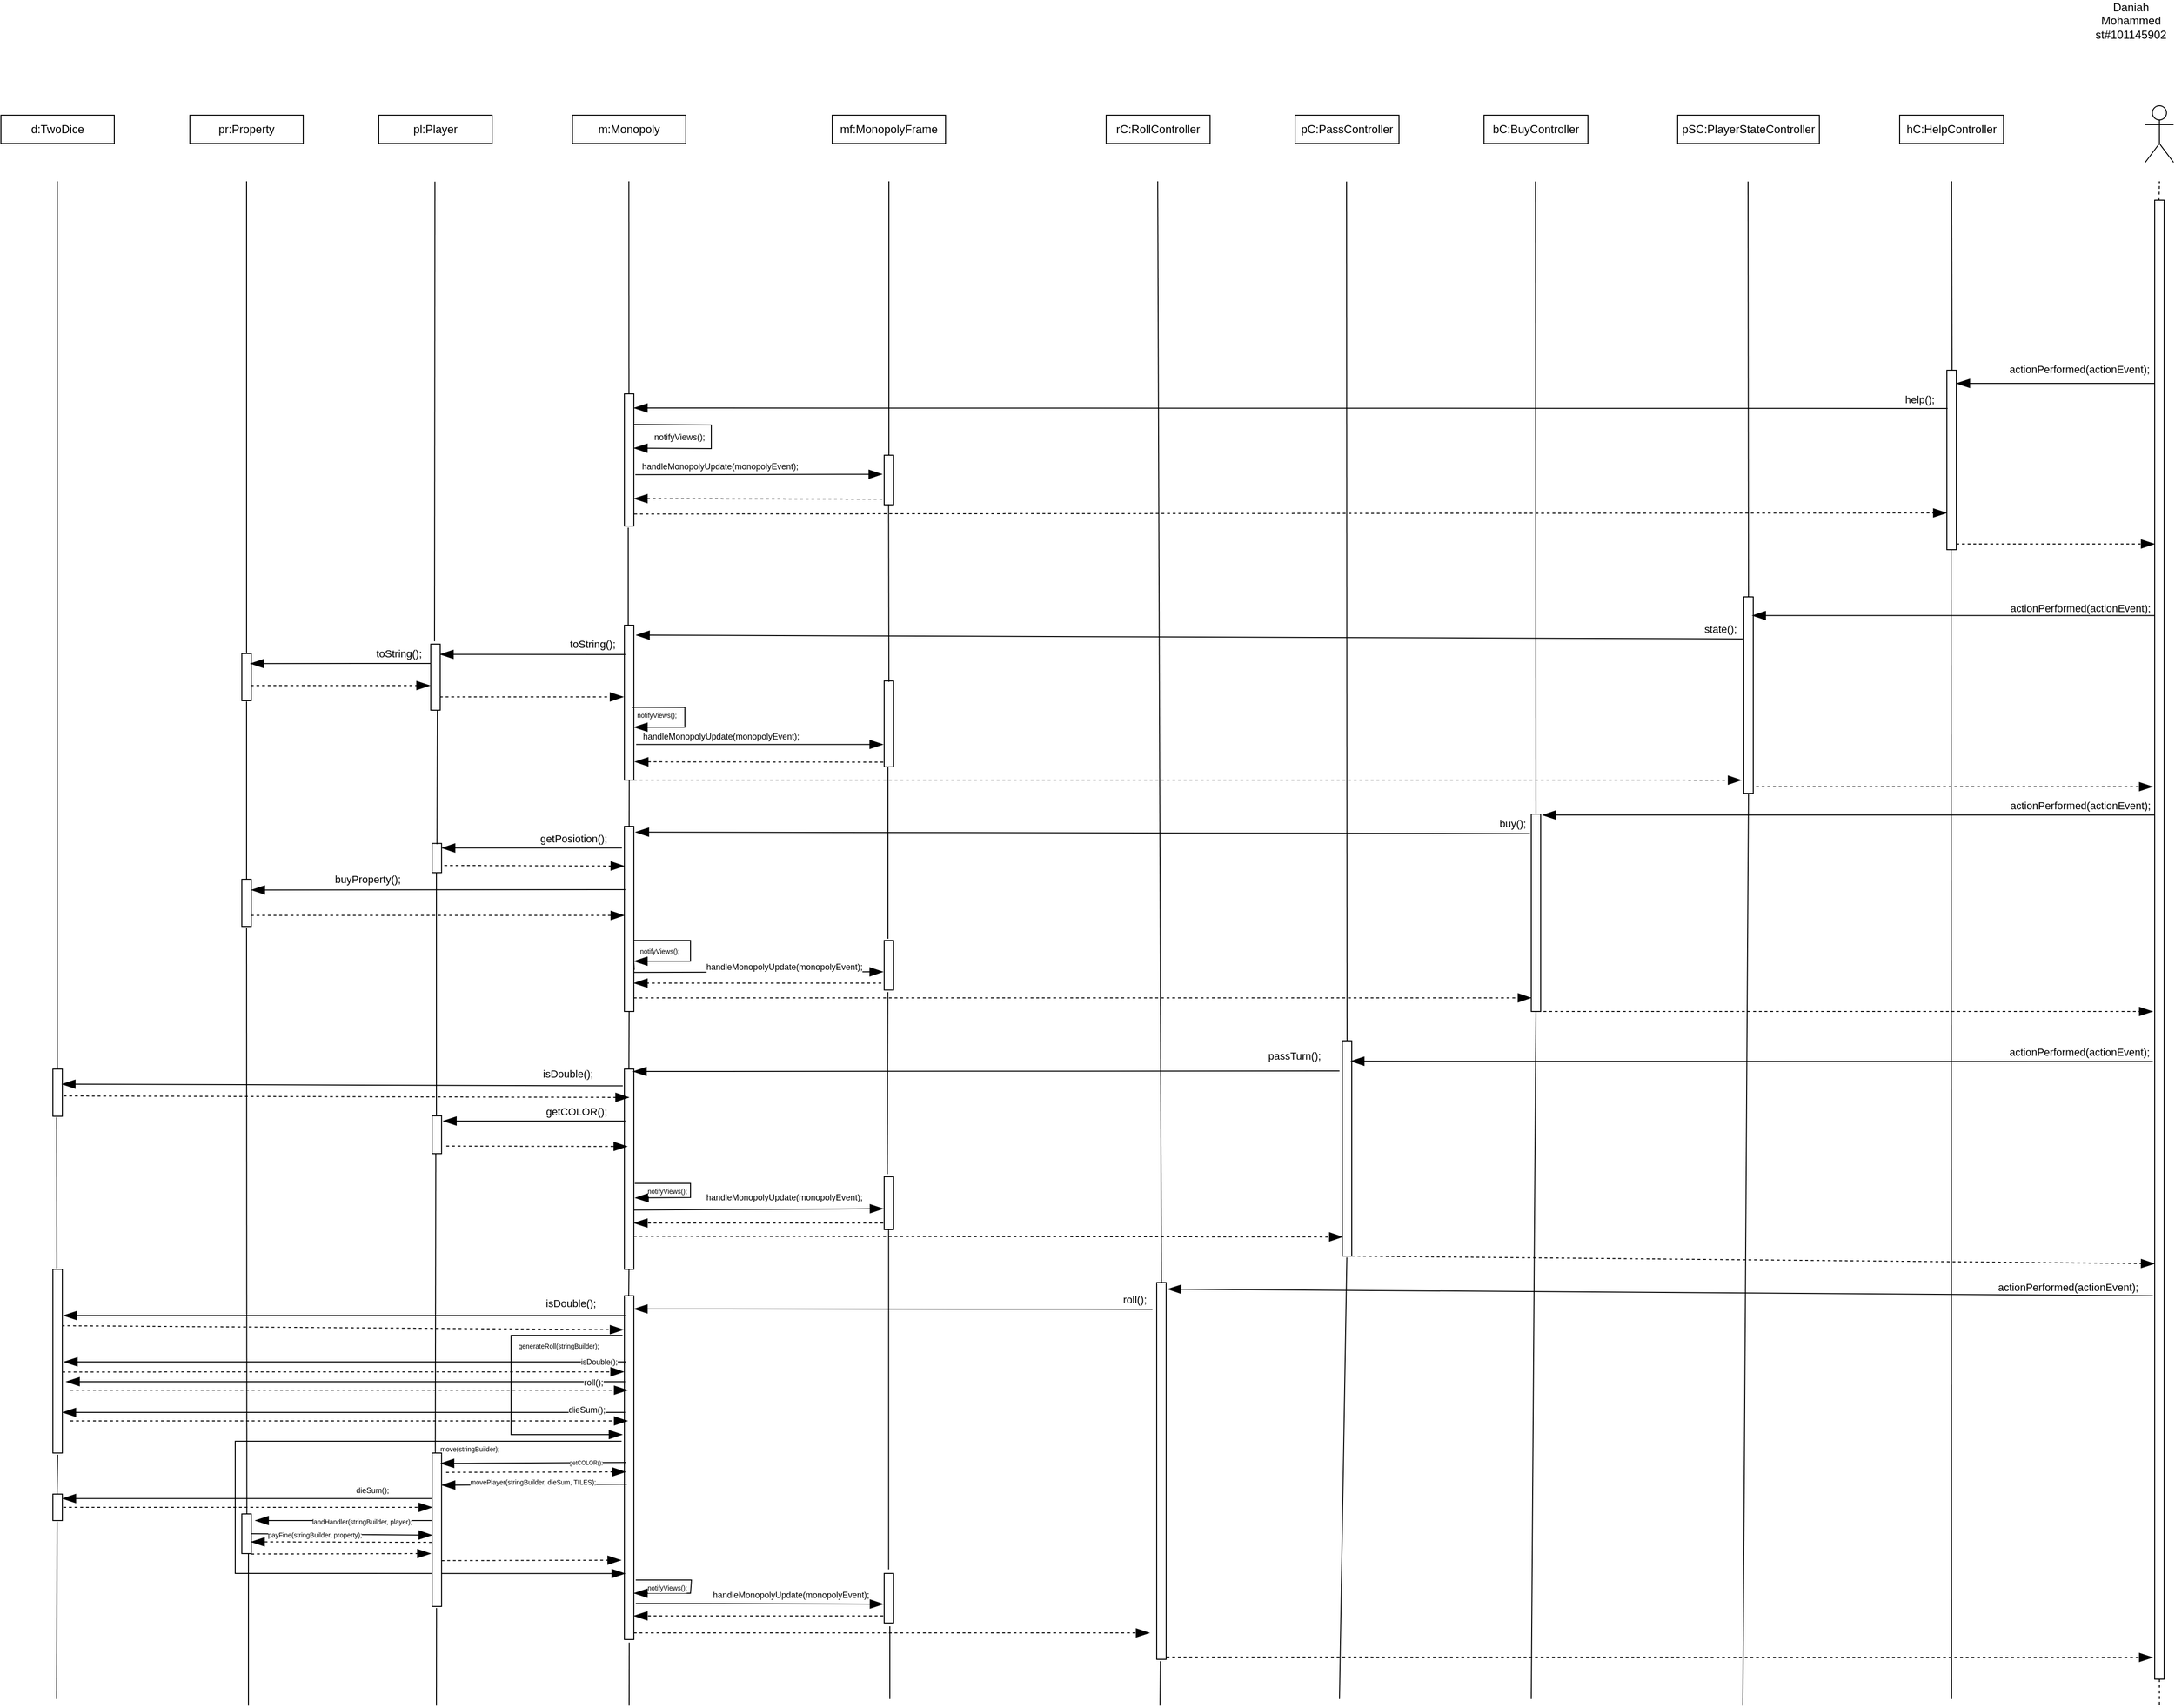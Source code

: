 <mxfile version="15.4.0" type="device"><diagram id="ypjJtUKWEn4L2ZrNiQ9c" name="Page-1"><mxGraphModel dx="-50" dy="1583" grid="1" gridSize="7" guides="1" tooltips="1" connect="1" arrows="1" fold="1" page="1" pageScale="2.5" pageWidth="1000" pageHeight="800" background="none" math="0" shadow="0"><root><mxCell id="0"/><mxCell id="1" parent="0"/><mxCell id="l-PImEVa4-8qZzAP-fnP-1" value="" style="html=1;points=[];perimeter=orthogonalPerimeter;" parent="1" vertex="1"><mxGeometry x="4860" y="310" width="10" height="1566" as="geometry"/></mxCell><mxCell id="TfV9yGVv4ncr7JsyTNGm-1" value="" style="shape=umlActor;verticalLabelPosition=bottom;verticalAlign=top;html=1;outlineConnect=0;" vertex="1" parent="1"><mxGeometry x="4850" y="210" width="30" height="60" as="geometry"/></mxCell><mxCell id="TfV9yGVv4ncr7JsyTNGm-2" value="m:Monopoly" style="rounded=0;whiteSpace=wrap;html=1;" vertex="1" parent="1"><mxGeometry x="3185" y="220" width="120" height="30" as="geometry"/></mxCell><mxCell id="TfV9yGVv4ncr7JsyTNGm-3" value="mf:MonopolyFrame" style="rounded=0;whiteSpace=wrap;html=1;" vertex="1" parent="1"><mxGeometry x="3460" y="220" width="120" height="30" as="geometry"/></mxCell><mxCell id="TfV9yGVv4ncr7JsyTNGm-6" value="" style="endArrow=none;dashed=1;html=1;rounded=0;" edge="1" parent="1"><mxGeometry width="50" height="50" relative="1" as="geometry"><mxPoint x="4864.58" y="310" as="sourcePoint"/><mxPoint x="4865" y="290" as="targetPoint"/></mxGeometry></mxCell><mxCell id="TfV9yGVv4ncr7JsyTNGm-7" value="" style="endArrow=none;dashed=1;html=1;rounded=0;" edge="1" parent="1"><mxGeometry width="50" height="50" relative="1" as="geometry"><mxPoint x="4865" y="1876" as="sourcePoint"/><mxPoint x="4865" y="1904" as="targetPoint"/></mxGeometry></mxCell><mxCell id="TfV9yGVv4ncr7JsyTNGm-8" value="Daniah Mohammed&lt;br&gt;st#101145902" style="text;html=1;strokeColor=none;fillColor=none;align=center;verticalAlign=middle;whiteSpace=wrap;rounded=0;" vertex="1" parent="1"><mxGeometry x="4790" y="100" width="90" height="40" as="geometry"/></mxCell><mxCell id="TfV9yGVv4ncr7JsyTNGm-9" value="rC:RollController" style="rounded=0;whiteSpace=wrap;html=1;" vertex="1" parent="1"><mxGeometry x="3750" y="220" width="110" height="30" as="geometry"/></mxCell><mxCell id="TfV9yGVv4ncr7JsyTNGm-11" value="pC:PassController" style="rounded=0;whiteSpace=wrap;html=1;" vertex="1" parent="1"><mxGeometry x="3950" y="220" width="110" height="30" as="geometry"/></mxCell><mxCell id="TfV9yGVv4ncr7JsyTNGm-12" value="bC:BuyController" style="rounded=0;whiteSpace=wrap;html=1;" vertex="1" parent="1"><mxGeometry x="4150" y="220" width="110" height="30" as="geometry"/></mxCell><mxCell id="TfV9yGVv4ncr7JsyTNGm-13" value="pSC:PlayerStateController" style="rounded=0;whiteSpace=wrap;html=1;" vertex="1" parent="1"><mxGeometry x="4355" y="220" width="150" height="30" as="geometry"/></mxCell><mxCell id="TfV9yGVv4ncr7JsyTNGm-14" value="hC:HelpController" style="rounded=0;whiteSpace=wrap;html=1;" vertex="1" parent="1"><mxGeometry x="4590" y="220" width="110" height="30" as="geometry"/></mxCell><mxCell id="TfV9yGVv4ncr7JsyTNGm-21" value="" style="html=1;points=[];perimeter=orthogonalPerimeter;" vertex="1" parent="1"><mxGeometry x="4640" y="490" width="10" height="190" as="geometry"/></mxCell><mxCell id="TfV9yGVv4ncr7JsyTNGm-27" value="" style="html=1;points=[];perimeter=orthogonalPerimeter;" vertex="1" parent="1"><mxGeometry x="3240" y="515" width="10" height="140" as="geometry"/></mxCell><mxCell id="TfV9yGVv4ncr7JsyTNGm-28" value="pl:Player&lt;span style=&quot;color: rgba(0 , 0 , 0 , 0) ; font-family: monospace ; font-size: 0px&quot;&gt;%3CmxGraphModel%3E%3Croot%3E%3CmxCell%20id%3D%220%22%2F%3E%3CmxCell%20id%3D%221%22%20parent%3D%220%22%2F%3E%3CmxCell%20id%3D%222%22%20value%3D%22m%3AMonopoly%22%20style%3D%22rounded%3D0%3BwhiteSpace%3Dwrap%3Bhtml%3D1%3B%22%20vertex%3D%221%22%20parent%3D%221%22%3E%3CmxGeometry%20x%3D%222125%22%20y%3D%2250%22%20width%3D%22120%22%20height%3D%2230%22%20as%3D%22geometry%22%2F%3E%3C%2FmxCell%3E%3C%2Froot%3E%3C%2FmxGraphModel%3E&lt;/span&gt;&lt;span style=&quot;color: rgba(0 , 0 , 0 , 0) ; font-family: monospace ; font-size: 0px&quot;&gt;%3CmxGraphModel%3E%3Croot%3E%3CmxCell%20id%3D%220%22%2F%3E%3CmxCell%20id%3D%221%22%20parent%3D%220%22%2F%3E%3CmxCell%20id%3D%222%22%20value%3D%22m%3AMonopoly%22%20style%3D%22rounded%3D0%3BwhiteSpace%3Dwrap%3Bhtml%3D1%3B%22%20vertex%3D%221%22%20parent%3D%221%22%3E%3CmxGeometry%20x%3D%222125%22%20y%3D%2250%22%20width%3D%22120%22%20height%3D%2230%22%20as%3D%22geometry%22%2F%3E%3C%2FmxCell%3E%3C%2Froot%3E%3C%2FmxGraphModel%3E&lt;/span&gt;" style="rounded=0;whiteSpace=wrap;html=1;" vertex="1" parent="1"><mxGeometry x="2980" y="220" width="120" height="30" as="geometry"/></mxCell><mxCell id="TfV9yGVv4ncr7JsyTNGm-29" value="pr:Property&lt;span style=&quot;color: rgba(0 , 0 , 0 , 0) ; font-family: monospace ; font-size: 0px&quot;&gt;%3CmxGraphModel%3E%3Croot%3E%3CmxCell%20id%3D%220%22%2F%3E%3CmxCell%20id%3D%221%22%20parent%3D%220%22%2F%3E%3CmxCell%20id%3D%222%22%20value%3D%22m%3AMonopoly%22%20style%3D%22rounded%3D0%3BwhiteSpace%3Dwrap%3Bhtml%3D1%3B%22%20vertex%3D%221%22%20parent%3D%221%22%3E%3CmxGeometry%20x%3D%222125%22%20y%3D%2250%22%20width%3D%22120%22%20height%3D%2230%22%20as%3D%22geometry%22%2F%3E%3C%2FmxCell%3E%3C%2Froot%3E%3C%2FmxGraphModel%3E&lt;/span&gt;&lt;span style=&quot;color: rgba(0 , 0 , 0 , 0) ; font-family: monospace ; font-size: 0px&quot;&gt;%3CmxGraphModel%3E%3Croot%3E%3CmxCell%20id%3D%220%22%2F%3E%3CmxCell%20id%3D%221%22%20parent%3D%220%22%2F%3E%3CmxCell%20id%3D%222%22%20value%3D%22m%3AMonopoly%22%20style%3D%22rounded%3D0%3BwhiteSpace%3Dwrap%3Bhtml%3D1%3B%22%20vertex%3D%221%22%20parent%3D%221%22%3E%3CmxGeometry%20x%3D%222125%22%20y%3D%2250%22%20width%3D%22120%22%20height%3D%2230%22%20as%3D%22geometry%22%2F%3E%3C%2FmxCell%3E%3C%2Froot%3E%3C%2FmxGraphModel%3E&lt;/span&gt;" style="rounded=0;whiteSpace=wrap;html=1;" vertex="1" parent="1"><mxGeometry x="2780" y="220" width="120" height="30" as="geometry"/></mxCell><mxCell id="TfV9yGVv4ncr7JsyTNGm-30" value="" style="html=1;points=[];perimeter=orthogonalPerimeter;" vertex="1" parent="1"><mxGeometry x="3035" y="780" width="10" height="70" as="geometry"/></mxCell><mxCell id="TfV9yGVv4ncr7JsyTNGm-31" value="" style="html=1;points=[];perimeter=orthogonalPerimeter;" vertex="1" parent="1"><mxGeometry x="2835" y="790" width="10" height="50" as="geometry"/></mxCell><mxCell id="TfV9yGVv4ncr7JsyTNGm-38" value="" style="endArrow=none;html=1;rounded=0;entryX=0.548;entryY=0;entryDx=0;entryDy=0;entryPerimeter=0;" edge="1" parent="1" target="TfV9yGVv4ncr7JsyTNGm-21"><mxGeometry relative="1" as="geometry"><mxPoint x="4645" y="290" as="sourcePoint"/><mxPoint x="4874.58" y="294" as="targetPoint"/></mxGeometry></mxCell><mxCell id="TfV9yGVv4ncr7JsyTNGm-53" value="" style="endArrow=none;html=1;rounded=0;entryX=0.389;entryY=1;entryDx=0;entryDy=0;entryPerimeter=0;exitX=0.481;exitY=-0.003;exitDx=0;exitDy=0;exitPerimeter=0;" edge="1" parent="1" source="TfV9yGVv4ncr7JsyTNGm-27"><mxGeometry relative="1" as="geometry"><mxPoint x="3245" y="510" as="sourcePoint"/><mxPoint x="3244.72" y="290" as="targetPoint"/></mxGeometry></mxCell><mxCell id="TfV9yGVv4ncr7JsyTNGm-68" value="" style="html=1;points=[];perimeter=orthogonalPerimeter;" vertex="1" parent="1"><mxGeometry x="3515" y="580" width="10" height="52.5" as="geometry"/></mxCell><mxCell id="TfV9yGVv4ncr7JsyTNGm-77" value="" style="endArrow=none;html=1;rounded=0;" edge="1" parent="1"><mxGeometry relative="1" as="geometry"><mxPoint x="3520" y="290" as="sourcePoint"/><mxPoint x="3520" y="580" as="targetPoint"/></mxGeometry></mxCell><mxCell id="TfV9yGVv4ncr7JsyTNGm-78" value="" style="endArrow=blockThin;endSize=12;dashed=1;html=1;rounded=0;endFill=1;exitX=-0.2;exitY=0.886;exitDx=0;exitDy=0;exitPerimeter=0;" edge="1" parent="1" source="TfV9yGVv4ncr7JsyTNGm-68"><mxGeometry width="160" relative="1" as="geometry"><mxPoint x="3510" y="626" as="sourcePoint"/><mxPoint x="3250" y="626" as="targetPoint"/></mxGeometry></mxCell><mxCell id="TfV9yGVv4ncr7JsyTNGm-83" value="" style="endArrow=blockThin;endSize=12;html=1;rounded=0;endFill=1;exitX=1.154;exitY=0.612;exitDx=0;exitDy=0;exitPerimeter=0;entryX=-0.197;entryY=0.384;entryDx=0;entryDy=0;entryPerimeter=0;" edge="1" parent="1" source="TfV9yGVv4ncr7JsyTNGm-27" target="TfV9yGVv4ncr7JsyTNGm-68"><mxGeometry width="160" relative="1" as="geometry"><mxPoint x="3255" y="600" as="sourcePoint"/><mxPoint x="3515" y="600" as="targetPoint"/></mxGeometry></mxCell><mxCell id="TfV9yGVv4ncr7JsyTNGm-89" value="&lt;span style=&quot;font-size: 9px&quot;&gt;handleMonopolyUpdate(monopolyEvent);&lt;/span&gt;" style="edgeLabel;html=1;align=center;verticalAlign=middle;resizable=0;points=[];" vertex="1" connectable="0" parent="TfV9yGVv4ncr7JsyTNGm-83"><mxGeometry x="-0.835" y="-1" relative="1" as="geometry"><mxPoint x="68" y="-11" as="offset"/></mxGeometry></mxCell><mxCell id="TfV9yGVv4ncr7JsyTNGm-101" value="" style="endArrow=blockThin;endSize=12;html=1;rounded=0;endFill=1;" edge="1" parent="1"><mxGeometry width="160" relative="1" as="geometry"><mxPoint x="3250" y="547.5" as="sourcePoint"/><mxPoint x="3250" y="572.5" as="targetPoint"/><Array as="points"><mxPoint x="3332" y="548"/><mxPoint x="3332" y="573"/></Array></mxGeometry></mxCell><mxCell id="TfV9yGVv4ncr7JsyTNGm-102" value="&lt;font style=&quot;font-size: 9px&quot;&gt;notifyViews();&lt;/font&gt;" style="edgeLabel;html=1;align=center;verticalAlign=middle;resizable=0;points=[];" vertex="1" connectable="0" parent="TfV9yGVv4ncr7JsyTNGm-101"><mxGeometry x="-0.835" y="-1" relative="1" as="geometry"><mxPoint x="32" y="11" as="offset"/></mxGeometry></mxCell><mxCell id="TfV9yGVv4ncr7JsyTNGm-111" value="" style="endArrow=blockThin;endSize=12;html=1;rounded=0;endFill=1;exitX=0.08;exitY=0.213;exitDx=0;exitDy=0;exitPerimeter=0;" edge="1" parent="1" source="TfV9yGVv4ncr7JsyTNGm-21"><mxGeometry width="160" relative="1" as="geometry"><mxPoint x="4505" y="530" as="sourcePoint"/><mxPoint x="3250" y="530" as="targetPoint"/></mxGeometry></mxCell><mxCell id="TfV9yGVv4ncr7JsyTNGm-112" value="help();" style="edgeLabel;html=1;align=center;verticalAlign=middle;resizable=0;points=[];" vertex="1" connectable="0" parent="TfV9yGVv4ncr7JsyTNGm-111"><mxGeometry x="-0.884" y="2" relative="1" as="geometry"><mxPoint x="50" y="-12" as="offset"/></mxGeometry></mxCell><mxCell id="TfV9yGVv4ncr7JsyTNGm-114" value="" style="endArrow=blockThin;endSize=12;dashed=1;html=1;rounded=0;entryX=-0.233;entryY=0.824;entryDx=0;entryDy=0;entryPerimeter=0;endFill=1;exitX=1.052;exitY=0.909;exitDx=0;exitDy=0;exitPerimeter=0;" edge="1" parent="1" source="TfV9yGVv4ncr7JsyTNGm-27"><mxGeometry width="160" relative="1" as="geometry"><mxPoint x="3260" y="641" as="sourcePoint"/><mxPoint x="4640" y="641.12" as="targetPoint"/></mxGeometry></mxCell><mxCell id="TfV9yGVv4ncr7JsyTNGm-122" value="" style="endArrow=blockThin;endSize=12;html=1;rounded=0;endFill=1;" edge="1" parent="1"><mxGeometry width="160" relative="1" as="geometry"><mxPoint x="4860" y="504" as="sourcePoint"/><mxPoint x="4650" y="504" as="targetPoint"/></mxGeometry></mxCell><mxCell id="TfV9yGVv4ncr7JsyTNGm-123" value="&lt;font style=&quot;font-size: 11px&quot;&gt;actionPerformed(actionEvent);&lt;/font&gt;" style="edgeLabel;html=1;align=center;verticalAlign=middle;resizable=0;points=[];" vertex="1" connectable="0" parent="TfV9yGVv4ncr7JsyTNGm-122"><mxGeometry x="-0.884" y="2" relative="1" as="geometry"><mxPoint x="-68" y="-17" as="offset"/></mxGeometry></mxCell><mxCell id="TfV9yGVv4ncr7JsyTNGm-124" value="" style="html=1;points=[];perimeter=orthogonalPerimeter;" vertex="1" parent="1"><mxGeometry x="4425" y="730" width="10" height="208" as="geometry"/></mxCell><mxCell id="TfV9yGVv4ncr7JsyTNGm-125" value="" style="html=1;points=[];perimeter=orthogonalPerimeter;" vertex="1" parent="1"><mxGeometry x="3240" y="760" width="10" height="164" as="geometry"/></mxCell><mxCell id="TfV9yGVv4ncr7JsyTNGm-126" value="" style="endArrow=blockThin;endSize=12;dashed=1;html=1;rounded=0;endFill=1;" edge="1" parent="1"><mxGeometry width="160" relative="1" as="geometry"><mxPoint x="4438" y="931" as="sourcePoint"/><mxPoint x="4858" y="931" as="targetPoint"/></mxGeometry></mxCell><mxCell id="TfV9yGVv4ncr7JsyTNGm-127" value="" style="html=1;points=[];perimeter=orthogonalPerimeter;" vertex="1" parent="1"><mxGeometry x="3515" y="819" width="10" height="91" as="geometry"/></mxCell><mxCell id="TfV9yGVv4ncr7JsyTNGm-128" value="" style="endArrow=blockThin;endSize=12;dashed=1;html=1;rounded=0;endFill=1;entryX=1.09;entryY=0.882;entryDx=0;entryDy=0;entryPerimeter=0;" edge="1" parent="1" target="TfV9yGVv4ncr7JsyTNGm-125"><mxGeometry width="160" relative="1" as="geometry"><mxPoint x="3514" y="905" as="sourcePoint"/><mxPoint x="3250" y="863" as="targetPoint"/></mxGeometry></mxCell><mxCell id="TfV9yGVv4ncr7JsyTNGm-129" value="" style="endArrow=blockThin;endSize=12;html=1;rounded=0;endFill=1;exitX=1.243;exitY=0.77;exitDx=0;exitDy=0;exitPerimeter=0;entryX=-0.1;entryY=0.739;entryDx=0;entryDy=0;entryPerimeter=0;" edge="1" parent="1" source="TfV9yGVv4ncr7JsyTNGm-125" target="TfV9yGVv4ncr7JsyTNGm-127"><mxGeometry width="160" relative="1" as="geometry"><mxPoint x="3247.5" y="832.5" as="sourcePoint"/><mxPoint x="3510" y="845" as="targetPoint"/></mxGeometry></mxCell><mxCell id="TfV9yGVv4ncr7JsyTNGm-130" value="&lt;span style=&quot;font-size: 9px&quot;&gt;handleMonopolyUpdate(monopolyEvent);&lt;/span&gt;" style="edgeLabel;html=1;align=center;verticalAlign=middle;resizable=0;points=[];" vertex="1" connectable="0" parent="TfV9yGVv4ncr7JsyTNGm-129"><mxGeometry x="-0.835" y="-1" relative="1" as="geometry"><mxPoint x="68" y="-11" as="offset"/></mxGeometry></mxCell><mxCell id="TfV9yGVv4ncr7JsyTNGm-131" value="" style="endArrow=blockThin;endSize=12;html=1;rounded=0;endFill=1;exitX=0.8;exitY=0.53;exitDx=0;exitDy=0;exitPerimeter=0;" edge="1" parent="1" source="TfV9yGVv4ncr7JsyTNGm-125" target="TfV9yGVv4ncr7JsyTNGm-125"><mxGeometry width="160" relative="1" as="geometry"><mxPoint x="3241" y="788" as="sourcePoint"/><mxPoint x="3250" y="875" as="targetPoint"/><Array as="points"><mxPoint x="3304" y="847"/><mxPoint x="3304" y="868"/></Array></mxGeometry></mxCell><mxCell id="TfV9yGVv4ncr7JsyTNGm-132" value="&lt;font style=&quot;font-size: 7px&quot;&gt;notifyViews();&lt;/font&gt;" style="edgeLabel;html=1;align=center;verticalAlign=middle;resizable=0;points=[];" vertex="1" connectable="0" parent="TfV9yGVv4ncr7JsyTNGm-131"><mxGeometry x="-0.835" y="-1" relative="1" as="geometry"><mxPoint x="15" y="6" as="offset"/></mxGeometry></mxCell><mxCell id="TfV9yGVv4ncr7JsyTNGm-133" value="" style="endArrow=blockThin;endSize=12;html=1;rounded=0;endFill=1;exitX=-0.109;exitY=0.214;exitDx=0;exitDy=0;exitPerimeter=0;entryX=1.228;entryY=0.064;entryDx=0;entryDy=0;entryPerimeter=0;" edge="1" parent="1" source="TfV9yGVv4ncr7JsyTNGm-124" target="TfV9yGVv4ncr7JsyTNGm-125"><mxGeometry width="160" relative="1" as="geometry"><mxPoint x="4502.5" y="770" as="sourcePoint"/><mxPoint x="3247.5" y="770" as="targetPoint"/><Array as="points"/></mxGeometry></mxCell><mxCell id="TfV9yGVv4ncr7JsyTNGm-134" value="state();" style="edgeLabel;html=1;align=center;verticalAlign=middle;resizable=0;points=[];" vertex="1" connectable="0" parent="TfV9yGVv4ncr7JsyTNGm-133"><mxGeometry x="-0.884" y="2" relative="1" as="geometry"><mxPoint x="44" y="-13" as="offset"/></mxGeometry></mxCell><mxCell id="TfV9yGVv4ncr7JsyTNGm-135" value="" style="endArrow=blockThin;endSize=12;dashed=1;html=1;rounded=0;endFill=1;entryX=-0.229;entryY=0.933;entryDx=0;entryDy=0;entryPerimeter=0;exitX=1.014;exitY=1;exitDx=0;exitDy=0;exitPerimeter=0;" edge="1" parent="1" source="TfV9yGVv4ncr7JsyTNGm-125" target="TfV9yGVv4ncr7JsyTNGm-124"><mxGeometry width="160" relative="1" as="geometry"><mxPoint x="3255" y="910" as="sourcePoint"/><mxPoint x="4430" y="903" as="targetPoint"/></mxGeometry></mxCell><mxCell id="TfV9yGVv4ncr7JsyTNGm-136" value="" style="endArrow=blockThin;endSize=12;html=1;rounded=0;endFill=1;entryX=0.884;entryY=0.095;entryDx=0;entryDy=0;entryPerimeter=0;" edge="1" parent="1" source="l-PImEVa4-8qZzAP-fnP-1" target="TfV9yGVv4ncr7JsyTNGm-124"><mxGeometry width="160" relative="1" as="geometry"><mxPoint x="4760" y="780" as="sourcePoint"/><mxPoint x="4670" y="750" as="targetPoint"/></mxGeometry></mxCell><mxCell id="TfV9yGVv4ncr7JsyTNGm-137" value="actionPerformed(actionEvent);" style="edgeLabel;html=1;align=center;verticalAlign=middle;resizable=0;points=[];" vertex="1" connectable="0" parent="TfV9yGVv4ncr7JsyTNGm-136"><mxGeometry x="-0.884" y="2" relative="1" as="geometry"><mxPoint x="-55" y="-10" as="offset"/></mxGeometry></mxCell><mxCell id="TfV9yGVv4ncr7JsyTNGm-181" value="" style="html=1;points=[];perimeter=orthogonalPerimeter;" vertex="1" parent="1"><mxGeometry x="4200" y="960" width="10" height="209" as="geometry"/></mxCell><mxCell id="TfV9yGVv4ncr7JsyTNGm-183" value="" style="endArrow=blockThin;endSize=12;dashed=1;html=1;rounded=0;endFill=1;" edge="1" parent="1"><mxGeometry width="160" relative="1" as="geometry"><mxPoint x="4207" y="1169" as="sourcePoint"/><mxPoint x="4858" y="1169" as="targetPoint"/></mxGeometry></mxCell><mxCell id="TfV9yGVv4ncr7JsyTNGm-185" value="" style="endArrow=blockThin;endSize=12;dashed=1;html=1;rounded=0;endFill=1;exitX=-0.3;exitY=0.861;exitDx=0;exitDy=0;exitPerimeter=0;" edge="1" parent="1" source="TfV9yGVv4ncr7JsyTNGm-260"><mxGeometry width="160" relative="1" as="geometry"><mxPoint x="3516" y="1148.75" as="sourcePoint"/><mxPoint x="3250" y="1138.952" as="targetPoint"/></mxGeometry></mxCell><mxCell id="TfV9yGVv4ncr7JsyTNGm-186" value="" style="endArrow=blockThin;endSize=12;html=1;rounded=0;endFill=1;startArrow=none;exitX=1.021;exitY=0.789;exitDx=0;exitDy=0;exitPerimeter=0;" edge="1" parent="1" source="TfV9yGVv4ncr7JsyTNGm-182"><mxGeometry width="160" relative="1" as="geometry"><mxPoint x="3250" y="1106.508" as="sourcePoint"/><mxPoint x="3514" y="1127" as="targetPoint"/><Array as="points"/></mxGeometry></mxCell><mxCell id="TfV9yGVv4ncr7JsyTNGm-188" value="" style="endArrow=blockThin;endSize=12;html=1;rounded=0;endFill=1;" edge="1" parent="1"><mxGeometry width="160" relative="1" as="geometry"><mxPoint x="3250" y="1093.75" as="sourcePoint"/><mxPoint x="3250" y="1115.75" as="targetPoint"/><Array as="points"><mxPoint x="3310" y="1093.75"/><mxPoint x="3310" y="1115.75"/></Array></mxGeometry></mxCell><mxCell id="TfV9yGVv4ncr7JsyTNGm-189" value="&lt;font style=&quot;font-size: 7px&quot;&gt;notifyViews();&lt;/font&gt;" style="edgeLabel;html=1;align=center;verticalAlign=middle;resizable=0;points=[];" vertex="1" connectable="0" parent="TfV9yGVv4ncr7JsyTNGm-188"><mxGeometry x="-0.835" y="-1" relative="1" as="geometry"><mxPoint x="15" y="9" as="offset"/></mxGeometry></mxCell><mxCell id="TfV9yGVv4ncr7JsyTNGm-190" value="" style="endArrow=blockThin;endSize=12;html=1;rounded=0;endFill=1;exitX=-0.129;exitY=0.099;exitDx=0;exitDy=0;exitPerimeter=0;entryX=1.154;entryY=0.031;entryDx=0;entryDy=0;entryPerimeter=0;" edge="1" parent="1" source="TfV9yGVv4ncr7JsyTNGm-181" target="TfV9yGVv4ncr7JsyTNGm-182"><mxGeometry width="160" relative="1" as="geometry"><mxPoint x="4233.74" y="1000" as="sourcePoint"/><mxPoint x="3245" y="1001" as="targetPoint"/><Array as="points"/></mxGeometry></mxCell><mxCell id="TfV9yGVv4ncr7JsyTNGm-191" value="buy();" style="edgeLabel;html=1;align=center;verticalAlign=middle;resizable=0;points=[];" vertex="1" connectable="0" parent="TfV9yGVv4ncr7JsyTNGm-190"><mxGeometry x="-0.884" y="2" relative="1" as="geometry"><mxPoint x="36" y="-13" as="offset"/></mxGeometry></mxCell><mxCell id="TfV9yGVv4ncr7JsyTNGm-192" value="" style="endArrow=blockThin;endSize=12;dashed=1;html=1;rounded=0;endFill=1;entryX=0.028;entryY=0.931;entryDx=0;entryDy=0;entryPerimeter=0;" edge="1" parent="1" source="TfV9yGVv4ncr7JsyTNGm-182" target="TfV9yGVv4ncr7JsyTNGm-181"><mxGeometry width="160" relative="1" as="geometry"><mxPoint x="2988.74" y="1111" as="sourcePoint"/><mxPoint x="4311.24" y="1150" as="targetPoint"/></mxGeometry></mxCell><mxCell id="TfV9yGVv4ncr7JsyTNGm-193" value="" style="endArrow=blockThin;endSize=12;html=1;rounded=0;endFill=1;entryX=1.154;entryY=0.005;entryDx=0;entryDy=0;entryPerimeter=0;" edge="1" parent="1" target="TfV9yGVv4ncr7JsyTNGm-181" source="l-PImEVa4-8qZzAP-fnP-1"><mxGeometry width="160" relative="1" as="geometry"><mxPoint x="4840" y="978" as="sourcePoint"/><mxPoint x="4401.24" y="980" as="targetPoint"/><Array as="points"><mxPoint x="4242" y="961"/></Array></mxGeometry></mxCell><mxCell id="TfV9yGVv4ncr7JsyTNGm-194" value="actionPerformed(actionEvent);" style="edgeLabel;html=1;align=center;verticalAlign=middle;resizable=0;points=[];" vertex="1" connectable="0" parent="TfV9yGVv4ncr7JsyTNGm-193"><mxGeometry x="-0.884" y="2" relative="1" as="geometry"><mxPoint x="-42" y="-12" as="offset"/></mxGeometry></mxCell><mxCell id="TfV9yGVv4ncr7JsyTNGm-229" value="" style="html=1;points=[];perimeter=orthogonalPerimeter;" vertex="1" parent="1"><mxGeometry x="4000" y="1200" width="10" height="228" as="geometry"/></mxCell><mxCell id="TfV9yGVv4ncr7JsyTNGm-230" value="" style="html=1;points=[];perimeter=orthogonalPerimeter;" vertex="1" parent="1"><mxGeometry x="3240" y="1230" width="10" height="212" as="geometry"/></mxCell><mxCell id="TfV9yGVv4ncr7JsyTNGm-231" value="" style="endArrow=blockThin;endSize=12;dashed=1;html=1;rounded=0;endFill=1;" edge="1" parent="1" source="TfV9yGVv4ncr7JsyTNGm-229"><mxGeometry width="160" relative="1" as="geometry"><mxPoint x="4022.8" y="1427.26" as="sourcePoint"/><mxPoint x="4860" y="1436" as="targetPoint"/></mxGeometry></mxCell><mxCell id="TfV9yGVv4ncr7JsyTNGm-233" value="" style="endArrow=blockThin;endSize=12;dashed=1;html=1;rounded=0;endFill=1;" edge="1" parent="1"><mxGeometry width="160" relative="1" as="geometry"><mxPoint x="3520" y="1393" as="sourcePoint"/><mxPoint x="3250.0" y="1393" as="targetPoint"/></mxGeometry></mxCell><mxCell id="TfV9yGVv4ncr7JsyTNGm-234" value="" style="endArrow=blockThin;endSize=12;html=1;rounded=0;endFill=1;entryX=-0.067;entryY=0.604;entryDx=0;entryDy=0;entryPerimeter=0;" edge="1" parent="1" target="TfV9yGVv4ncr7JsyTNGm-262"><mxGeometry width="160" relative="1" as="geometry"><mxPoint x="3250.0" y="1379.24" as="sourcePoint"/><mxPoint x="3519.38" y="1379.003" as="targetPoint"/><Array as="points"/></mxGeometry></mxCell><mxCell id="TfV9yGVv4ncr7JsyTNGm-235" value="&lt;span style=&quot;font-size: 9px&quot;&gt;handleMonopolyUpdate(monopolyEvent);&lt;/span&gt;" style="edgeLabel;html=1;align=center;verticalAlign=middle;resizable=0;points=[];" vertex="1" connectable="0" parent="TfV9yGVv4ncr7JsyTNGm-234"><mxGeometry x="-0.835" y="-1" relative="1" as="geometry"><mxPoint x="137" y="-15" as="offset"/></mxGeometry></mxCell><mxCell id="TfV9yGVv4ncr7JsyTNGm-236" value="" style="endArrow=blockThin;endSize=12;html=1;rounded=0;endFill=1;entryX=1.12;entryY=0.349;entryDx=0;entryDy=0;entryPerimeter=0;" edge="1" parent="1"><mxGeometry width="160" relative="1" as="geometry"><mxPoint x="3251" y="1351" as="sourcePoint"/><mxPoint x="3251.2" y="1366.35" as="targetPoint"/><Array as="points"><mxPoint x="3310" y="1351"/><mxPoint x="3310" y="1366"/></Array></mxGeometry></mxCell><mxCell id="TfV9yGVv4ncr7JsyTNGm-237" value="&lt;font style=&quot;font-size: 7px&quot;&gt;notifyViews();&lt;/font&gt;" style="edgeLabel;html=1;align=center;verticalAlign=middle;resizable=0;points=[];" vertex="1" connectable="0" parent="TfV9yGVv4ncr7JsyTNGm-236"><mxGeometry x="-0.835" y="-1" relative="1" as="geometry"><mxPoint x="23" y="6" as="offset"/></mxGeometry></mxCell><mxCell id="TfV9yGVv4ncr7JsyTNGm-238" value="" style="endArrow=blockThin;endSize=12;html=1;rounded=0;endFill=1;entryX=0.9;entryY=0.012;entryDx=0;entryDy=0;entryPerimeter=0;" edge="1" parent="1" target="TfV9yGVv4ncr7JsyTNGm-230"><mxGeometry width="160" relative="1" as="geometry"><mxPoint x="3997" y="1232" as="sourcePoint"/><mxPoint x="3245" y="1241" as="targetPoint"/><Array as="points"/></mxGeometry></mxCell><mxCell id="TfV9yGVv4ncr7JsyTNGm-239" value="passTurn();" style="edgeLabel;html=1;align=center;verticalAlign=middle;resizable=0;points=[];" vertex="1" connectable="0" parent="TfV9yGVv4ncr7JsyTNGm-238"><mxGeometry x="-0.884" y="2" relative="1" as="geometry"><mxPoint x="-5" y="-18" as="offset"/></mxGeometry></mxCell><mxCell id="TfV9yGVv4ncr7JsyTNGm-240" value="" style="endArrow=blockThin;endSize=12;dashed=1;html=1;rounded=0;endFill=1;exitX=1.5;exitY=0.865;exitDx=0;exitDy=0;exitPerimeter=0;entryX=0.057;entryY=0.911;entryDx=0;entryDy=0;entryPerimeter=0;" edge="1" parent="1" target="TfV9yGVv4ncr7JsyTNGm-229"><mxGeometry width="160" relative="1" as="geometry"><mxPoint x="3250" y="1407" as="sourcePoint"/><mxPoint x="3992" y="1407" as="targetPoint"/></mxGeometry></mxCell><mxCell id="TfV9yGVv4ncr7JsyTNGm-241" value="" style="endArrow=blockThin;endSize=12;html=1;rounded=0;endFill=1;entryX=0.884;entryY=0.095;entryDx=0;entryDy=0;entryPerimeter=0;" edge="1" parent="1" target="TfV9yGVv4ncr7JsyTNGm-229"><mxGeometry width="160" relative="1" as="geometry"><mxPoint x="4858" y="1222" as="sourcePoint"/><mxPoint x="4401.24" y="1220" as="targetPoint"/></mxGeometry></mxCell><mxCell id="TfV9yGVv4ncr7JsyTNGm-242" value="actionPerformed(actionEvent);" style="edgeLabel;html=1;align=center;verticalAlign=middle;resizable=0;points=[];" vertex="1" connectable="0" parent="TfV9yGVv4ncr7JsyTNGm-241"><mxGeometry x="-0.884" y="2" relative="1" as="geometry"><mxPoint x="-29" y="-12" as="offset"/></mxGeometry></mxCell><mxCell id="TfV9yGVv4ncr7JsyTNGm-243" value="" style="html=1;points=[];perimeter=orthogonalPerimeter;" vertex="1" parent="1"><mxGeometry x="3803.5" y="1456" width="10" height="399" as="geometry"/></mxCell><mxCell id="TfV9yGVv4ncr7JsyTNGm-244" value="" style="html=1;points=[];perimeter=orthogonalPerimeter;" vertex="1" parent="1"><mxGeometry x="3240" y="1470" width="10" height="364" as="geometry"/></mxCell><mxCell id="TfV9yGVv4ncr7JsyTNGm-245" value="" style="endArrow=blockThin;endSize=12;dashed=1;html=1;rounded=0;endFill=1;exitX=1.05;exitY=0.994;exitDx=0;exitDy=0;exitPerimeter=0;" edge="1" parent="1" source="TfV9yGVv4ncr7JsyTNGm-243"><mxGeometry width="160" relative="1" as="geometry"><mxPoint x="3815" y="1785" as="sourcePoint"/><mxPoint x="4858" y="1853" as="targetPoint"/></mxGeometry></mxCell><mxCell id="TfV9yGVv4ncr7JsyTNGm-247" value="" style="endArrow=blockThin;endSize=12;dashed=1;html=1;rounded=0;endFill=1;" edge="1" parent="1"><mxGeometry width="160" relative="1" as="geometry"><mxPoint x="3520" y="1809" as="sourcePoint"/><mxPoint x="3250.0" y="1809" as="targetPoint"/></mxGeometry></mxCell><mxCell id="TfV9yGVv4ncr7JsyTNGm-248" value="" style="endArrow=blockThin;endSize=12;html=1;rounded=0;endFill=1;entryX=-0.067;entryY=0.619;entryDx=0;entryDy=0;entryPerimeter=0;" edge="1" parent="1" target="TfV9yGVv4ncr7JsyTNGm-269"><mxGeometry width="160" relative="1" as="geometry"><mxPoint x="3252.0" y="1795.82" as="sourcePoint"/><mxPoint x="3515" y="1794.002" as="targetPoint"/><Array as="points"/></mxGeometry></mxCell><mxCell id="TfV9yGVv4ncr7JsyTNGm-249" value="&lt;span style=&quot;font-size: 9px&quot;&gt;handleMonopolyUpdate(monopolyEvent);&lt;/span&gt;" style="edgeLabel;html=1;align=center;verticalAlign=middle;resizable=0;points=[];" vertex="1" connectable="0" parent="TfV9yGVv4ncr7JsyTNGm-248"><mxGeometry x="-0.835" y="-1" relative="1" as="geometry"><mxPoint x="142" y="-11" as="offset"/></mxGeometry></mxCell><mxCell id="TfV9yGVv4ncr7JsyTNGm-250" value="" style="endArrow=blockThin;endSize=12;html=1;rounded=0;endFill=1;" edge="1" parent="1" target="TfV9yGVv4ncr7JsyTNGm-244"><mxGeometry width="160" relative="1" as="geometry"><mxPoint x="3252" y="1771" as="sourcePoint"/><mxPoint x="3250" y="1778.15" as="targetPoint"/><Array as="points"><mxPoint x="3311" y="1771"/><mxPoint x="3310" y="1785"/></Array></mxGeometry></mxCell><mxCell id="TfV9yGVv4ncr7JsyTNGm-251" value="&lt;font style=&quot;font-size: 7px&quot;&gt;notifyViews();&lt;/font&gt;" style="edgeLabel;html=1;align=center;verticalAlign=middle;resizable=0;points=[];" vertex="1" connectable="0" parent="TfV9yGVv4ncr7JsyTNGm-250"><mxGeometry x="-0.835" y="-1" relative="1" as="geometry"><mxPoint x="22" y="6" as="offset"/></mxGeometry></mxCell><mxCell id="TfV9yGVv4ncr7JsyTNGm-252" value="" style="endArrow=blockThin;endSize=12;html=1;rounded=0;endFill=1;entryX=1.2;entryY=0.063;entryDx=0;entryDy=0;entryPerimeter=0;" edge="1" parent="1"><mxGeometry width="160" relative="1" as="geometry"><mxPoint x="3799" y="1484.34" as="sourcePoint"/><mxPoint x="3250" y="1483.996" as="targetPoint"/><Array as="points"/></mxGeometry></mxCell><mxCell id="TfV9yGVv4ncr7JsyTNGm-253" value="roll();" style="edgeLabel;html=1;align=center;verticalAlign=middle;resizable=0;points=[];" vertex="1" connectable="0" parent="TfV9yGVv4ncr7JsyTNGm-252"><mxGeometry x="-0.884" y="2" relative="1" as="geometry"><mxPoint x="13" y="-13" as="offset"/></mxGeometry></mxCell><mxCell id="TfV9yGVv4ncr7JsyTNGm-254" value="" style="endArrow=blockThin;endSize=12;dashed=1;html=1;rounded=0;endFill=1;" edge="1" parent="1"><mxGeometry width="160" relative="1" as="geometry"><mxPoint x="3250" y="1827" as="sourcePoint"/><mxPoint x="3796" y="1827" as="targetPoint"/></mxGeometry></mxCell><mxCell id="TfV9yGVv4ncr7JsyTNGm-255" value="" style="endArrow=blockThin;endSize=12;html=1;rounded=0;endFill=1;" edge="1" parent="1"><mxGeometry width="160" relative="1" as="geometry"><mxPoint x="4858" y="1470" as="sourcePoint"/><mxPoint x="3815" y="1463" as="targetPoint"/></mxGeometry></mxCell><mxCell id="TfV9yGVv4ncr7JsyTNGm-256" value="actionPerformed(actionEvent);" style="edgeLabel;html=1;align=center;verticalAlign=middle;resizable=0;points=[];" vertex="1" connectable="0" parent="TfV9yGVv4ncr7JsyTNGm-255"><mxGeometry x="-0.884" y="2" relative="1" as="geometry"><mxPoint x="-30" y="-11" as="offset"/></mxGeometry></mxCell><mxCell id="TfV9yGVv4ncr7JsyTNGm-182" value="" style="html=1;points=[];perimeter=orthogonalPerimeter;" vertex="1" parent="1"><mxGeometry x="3240" y="973" width="10" height="196" as="geometry"/></mxCell><mxCell id="TfV9yGVv4ncr7JsyTNGm-258" value="" style="endArrow=none;endSize=12;html=1;rounded=0;endFill=1;entryX=1.04;entryY=0.552;entryDx=0;entryDy=0;entryPerimeter=0;" edge="1" parent="1"><mxGeometry width="160" relative="1" as="geometry"><mxPoint x="3250" y="1116.75" as="sourcePoint"/><mxPoint x="3250.4" y="1124.942" as="targetPoint"/><Array as="points"/></mxGeometry></mxCell><mxCell id="TfV9yGVv4ncr7JsyTNGm-259" value="&lt;span style=&quot;font-size: 9px&quot;&gt;handleMonopolyUpdate(monopolyEvent);&lt;/span&gt;" style="edgeLabel;html=1;align=center;verticalAlign=middle;resizable=0;points=[];" vertex="1" connectable="0" parent="TfV9yGVv4ncr7JsyTNGm-258"><mxGeometry x="-0.835" y="-1" relative="1" as="geometry"><mxPoint x="160" y="3" as="offset"/></mxGeometry></mxCell><mxCell id="TfV9yGVv4ncr7JsyTNGm-260" value="" style="html=1;points=[];perimeter=orthogonalPerimeter;" vertex="1" parent="1"><mxGeometry x="3515" y="1093.75" width="10" height="52.5" as="geometry"/></mxCell><mxCell id="TfV9yGVv4ncr7JsyTNGm-263" value="" style="endArrow=none;html=1;rounded=0;exitX=0.405;exitY=0;exitDx=0;exitDy=0;exitPerimeter=0;entryX=0.405;entryY=1.012;entryDx=0;entryDy=0;entryPerimeter=0;" edge="1" parent="1" source="TfV9yGVv4ncr7JsyTNGm-125" target="TfV9yGVv4ncr7JsyTNGm-27"><mxGeometry relative="1" as="geometry"><mxPoint x="3244.85" y="750" as="sourcePoint"/><mxPoint x="3244.76" y="670" as="targetPoint"/></mxGeometry></mxCell><mxCell id="TfV9yGVv4ncr7JsyTNGm-264" value="" style="endArrow=none;html=1;rounded=0;entryX=0.514;entryY=1.003;entryDx=0;entryDy=0;entryPerimeter=0;" edge="1" parent="1" target="TfV9yGVv4ncr7JsyTNGm-125"><mxGeometry relative="1" as="geometry"><mxPoint x="3245" y="973" as="sourcePoint"/><mxPoint x="3245" y="931" as="targetPoint"/></mxGeometry></mxCell><mxCell id="TfV9yGVv4ncr7JsyTNGm-265" value="" style="endArrow=none;html=1;rounded=0;exitX=0.405;exitY=0;exitDx=0;exitDy=0;exitPerimeter=0;" edge="1" parent="1"><mxGeometry relative="1" as="geometry"><mxPoint x="3244.76" y="1230" as="sourcePoint"/><mxPoint x="3245" y="1169" as="targetPoint"/></mxGeometry></mxCell><mxCell id="TfV9yGVv4ncr7JsyTNGm-266" value="" style="endArrow=none;html=1;rounded=0;exitX=0.405;exitY=0;exitDx=0;exitDy=0;exitPerimeter=0;" edge="1" parent="1"><mxGeometry relative="1" as="geometry"><mxPoint x="3244.58" y="1470" as="sourcePoint"/><mxPoint x="3244.82" y="1442" as="targetPoint"/></mxGeometry></mxCell><mxCell id="TfV9yGVv4ncr7JsyTNGm-267" value="" style="endArrow=none;html=1;rounded=0;entryX=0.466;entryY=1.01;entryDx=0;entryDy=0;entryPerimeter=0;" edge="1" parent="1" target="TfV9yGVv4ncr7JsyTNGm-339"><mxGeometry relative="1" as="geometry"><mxPoint x="3041" y="1904" as="sourcePoint"/><mxPoint x="3199" y="1841" as="targetPoint"/></mxGeometry></mxCell><mxCell id="TfV9yGVv4ncr7JsyTNGm-269" value="" style="html=1;points=[];perimeter=orthogonalPerimeter;" vertex="1" parent="1"><mxGeometry x="3515" y="1764" width="10" height="52.5" as="geometry"/></mxCell><mxCell id="TfV9yGVv4ncr7JsyTNGm-270" value="" style="endArrow=none;html=1;rounded=0;exitX=0.467;exitY=0.987;exitDx=0;exitDy=0;exitPerimeter=0;" edge="1" parent="1" source="TfV9yGVv4ncr7JsyTNGm-68"><mxGeometry relative="1" as="geometry"><mxPoint x="3519" y="650" as="sourcePoint"/><mxPoint x="3520" y="820" as="targetPoint"/></mxGeometry></mxCell><mxCell id="TfV9yGVv4ncr7JsyTNGm-271" value="" style="endArrow=none;html=1;rounded=0;" edge="1" parent="1"><mxGeometry relative="1" as="geometry"><mxPoint x="3519" y="910" as="sourcePoint"/><mxPoint x="3519" y="1092" as="targetPoint"/></mxGeometry></mxCell><mxCell id="TfV9yGVv4ncr7JsyTNGm-272" value="" style="endArrow=none;html=1;rounded=0;exitX=0.39;exitY=1.042;exitDx=0;exitDy=0;exitPerimeter=0;entryX=0.333;entryY=-0.051;entryDx=0;entryDy=0;entryPerimeter=0;" edge="1" parent="1" source="TfV9yGVv4ncr7JsyTNGm-260" target="TfV9yGVv4ncr7JsyTNGm-262"><mxGeometry relative="1" as="geometry"><mxPoint x="3519.41" y="1102.5" as="sourcePoint"/><mxPoint x="3519" y="1300" as="targetPoint"/></mxGeometry></mxCell><mxCell id="TfV9yGVv4ncr7JsyTNGm-273" value="" style="endArrow=none;html=1;rounded=0;entryX=0.471;entryY=-0.08;entryDx=0;entryDy=0;entryPerimeter=0;startArrow=none;" edge="1" parent="1" source="TfV9yGVv4ncr7JsyTNGm-262" target="TfV9yGVv4ncr7JsyTNGm-269"><mxGeometry relative="1" as="geometry"><mxPoint x="3520.06" y="1352.5" as="sourcePoint"/><mxPoint x="3519" y="1530" as="targetPoint"/></mxGeometry></mxCell><mxCell id="TfV9yGVv4ncr7JsyTNGm-274" value="" style="endArrow=none;html=1;rounded=0;exitX=0.514;exitY=1.009;exitDx=0;exitDy=0;exitPerimeter=0;" edge="1" parent="1" source="TfV9yGVv4ncr7JsyTNGm-244"><mxGeometry relative="1" as="geometry"><mxPoint x="3129" y="1827" as="sourcePoint"/><mxPoint x="3245" y="1904" as="targetPoint"/></mxGeometry></mxCell><mxCell id="TfV9yGVv4ncr7JsyTNGm-275" value="" style="endArrow=none;html=1;rounded=0;entryX=0.5;entryY=-0.001;entryDx=0;entryDy=0;entryPerimeter=0;" edge="1" parent="1" target="TfV9yGVv4ncr7JsyTNGm-243"><mxGeometry relative="1" as="geometry"><mxPoint x="3804.58" y="290" as="sourcePoint"/><mxPoint x="3810" y="1161" as="targetPoint"/></mxGeometry></mxCell><mxCell id="TfV9yGVv4ncr7JsyTNGm-276" value="" style="endArrow=none;html=1;rounded=0;exitX=0.393;exitY=1.005;exitDx=0;exitDy=0;exitPerimeter=0;" edge="1" parent="1" source="TfV9yGVv4ncr7JsyTNGm-243"><mxGeometry relative="1" as="geometry"><mxPoint x="3801" y="1883" as="sourcePoint"/><mxPoint x="3807" y="1904" as="targetPoint"/></mxGeometry></mxCell><mxCell id="TfV9yGVv4ncr7JsyTNGm-277" value="" style="endArrow=none;html=1;rounded=0;exitX=0.48;exitY=1.006;exitDx=0;exitDy=0;exitPerimeter=0;" edge="1" parent="1" source="TfV9yGVv4ncr7JsyTNGm-229"><mxGeometry relative="1" as="geometry"><mxPoint x="4004.5" y="1420.0" as="sourcePoint"/><mxPoint x="3997" y="1897" as="targetPoint"/></mxGeometry></mxCell><mxCell id="TfV9yGVv4ncr7JsyTNGm-279" value="" style="endArrow=none;html=1;rounded=0;" edge="1" parent="1"><mxGeometry relative="1" as="geometry"><mxPoint x="4004.5" y="290.19" as="sourcePoint"/><mxPoint x="4005" y="1200" as="targetPoint"/></mxGeometry></mxCell><mxCell id="TfV9yGVv4ncr7JsyTNGm-280" value="" style="endArrow=none;html=1;rounded=0;" edge="1" parent="1"><mxGeometry relative="1" as="geometry"><mxPoint x="4204.5" y="290.19" as="sourcePoint"/><mxPoint x="4205" y="960" as="targetPoint"/></mxGeometry></mxCell><mxCell id="TfV9yGVv4ncr7JsyTNGm-281" value="" style="endArrow=none;html=1;rounded=0;" edge="1" parent="1"><mxGeometry relative="1" as="geometry"><mxPoint x="4205" y="1169" as="sourcePoint"/><mxPoint x="4200" y="1897" as="targetPoint"/></mxGeometry></mxCell><mxCell id="TfV9yGVv4ncr7JsyTNGm-282" value="" style="endArrow=none;html=1;rounded=0;" edge="1" parent="1"><mxGeometry relative="1" as="geometry"><mxPoint x="4429.5" y="290.19" as="sourcePoint"/><mxPoint x="4430" y="730" as="targetPoint"/></mxGeometry></mxCell><mxCell id="TfV9yGVv4ncr7JsyTNGm-283" value="" style="endArrow=none;html=1;rounded=0;" edge="1" parent="1"><mxGeometry relative="1" as="geometry"><mxPoint x="4430" y="938" as="sourcePoint"/><mxPoint x="4424" y="1904" as="targetPoint"/></mxGeometry></mxCell><mxCell id="TfV9yGVv4ncr7JsyTNGm-284" value="" style="endArrow=none;html=1;rounded=0;" edge="1" parent="1"><mxGeometry relative="1" as="geometry"><mxPoint x="4644.5" y="680" as="sourcePoint"/><mxPoint x="4645" y="1897" as="targetPoint"/></mxGeometry></mxCell><mxCell id="TfV9yGVv4ncr7JsyTNGm-285" value="" style="endArrow=blockThin;endSize=12;dashed=1;html=1;rounded=0;endFill=1;" edge="1" parent="1"><mxGeometry width="160" relative="1" as="geometry"><mxPoint x="4650" y="674" as="sourcePoint"/><mxPoint x="4860" y="674" as="targetPoint"/></mxGeometry></mxCell><mxCell id="TfV9yGVv4ncr7JsyTNGm-290" value="d:TwoDice" style="rounded=0;whiteSpace=wrap;html=1;" vertex="1" parent="1"><mxGeometry x="2580" y="220" width="120" height="30" as="geometry"/></mxCell><mxCell id="TfV9yGVv4ncr7JsyTNGm-291" value="" style="endArrow=blockThin;endSize=12;html=1;rounded=0;endFill=1;entryX=0.964;entryY=0.155;entryDx=0;entryDy=0;entryPerimeter=0;" edge="1" parent="1" target="TfV9yGVv4ncr7JsyTNGm-30"><mxGeometry width="160" relative="1" as="geometry"><mxPoint x="3241" y="791" as="sourcePoint"/><mxPoint x="3130.0" y="790.0" as="targetPoint"/><Array as="points"/></mxGeometry></mxCell><mxCell id="TfV9yGVv4ncr7JsyTNGm-292" value="toString();" style="edgeLabel;html=1;align=center;verticalAlign=middle;resizable=0;points=[];" vertex="1" connectable="0" parent="TfV9yGVv4ncr7JsyTNGm-291"><mxGeometry x="-0.884" y="2" relative="1" as="geometry"><mxPoint x="-24" y="-13" as="offset"/></mxGeometry></mxCell><mxCell id="TfV9yGVv4ncr7JsyTNGm-295" value="" style="endArrow=blockThin;endSize=12;html=1;rounded=0;endFill=1;exitX=0.036;exitY=0.292;exitDx=0;exitDy=0;exitPerimeter=0;entryX=0.893;entryY=0.213;entryDx=0;entryDy=0;entryPerimeter=0;" edge="1" parent="1" source="TfV9yGVv4ncr7JsyTNGm-30" target="TfV9yGVv4ncr7JsyTNGm-31"><mxGeometry width="160" relative="1" as="geometry"><mxPoint x="3030" y="801" as="sourcePoint"/><mxPoint x="2849" y="800" as="targetPoint"/><Array as="points"/></mxGeometry></mxCell><mxCell id="TfV9yGVv4ncr7JsyTNGm-296" value="toString();" style="edgeLabel;html=1;align=center;verticalAlign=middle;resizable=0;points=[];" vertex="1" connectable="0" parent="TfV9yGVv4ncr7JsyTNGm-295"><mxGeometry x="-0.884" y="2" relative="1" as="geometry"><mxPoint x="-24" y="-13" as="offset"/></mxGeometry></mxCell><mxCell id="TfV9yGVv4ncr7JsyTNGm-297" value="" style="endArrow=blockThin;endSize=12;dashed=1;html=1;rounded=0;endFill=1;exitX=0.973;exitY=0.798;exitDx=0;exitDy=0;exitPerimeter=0;entryX=-0.087;entryY=0.463;entryDx=0;entryDy=0;entryPerimeter=0;" edge="1" parent="1" source="TfV9yGVv4ncr7JsyTNGm-30" target="TfV9yGVv4ncr7JsyTNGm-125"><mxGeometry width="160" relative="1" as="geometry"><mxPoint x="3050" y="840.26" as="sourcePoint"/><mxPoint x="3234" y="839" as="targetPoint"/></mxGeometry></mxCell><mxCell id="TfV9yGVv4ncr7JsyTNGm-298" value="" style="endArrow=blockThin;endSize=12;dashed=1;html=1;rounded=0;endFill=1;exitX=0.947;exitY=0.677;exitDx=0;exitDy=0;exitPerimeter=0;entryX=-0.067;entryY=0.627;entryDx=0;entryDy=0;entryPerimeter=0;" edge="1" parent="1" source="TfV9yGVv4ncr7JsyTNGm-31" target="TfV9yGVv4ncr7JsyTNGm-30"><mxGeometry width="160" relative="1" as="geometry"><mxPoint x="2845.0" y="824.43" as="sourcePoint"/><mxPoint x="3020" y="826" as="targetPoint"/></mxGeometry></mxCell><mxCell id="TfV9yGVv4ncr7JsyTNGm-299" value="" style="html=1;points=[];perimeter=orthogonalPerimeter;" vertex="1" parent="1"><mxGeometry x="3036.44" y="991.12" width="10" height="30.88" as="geometry"/></mxCell><mxCell id="TfV9yGVv4ncr7JsyTNGm-300" value="" style="html=1;points=[];perimeter=orthogonalPerimeter;" vertex="1" parent="1"><mxGeometry x="2835" y="1029" width="10" height="50" as="geometry"/></mxCell><mxCell id="TfV9yGVv4ncr7JsyTNGm-302" value="" style="endArrow=blockThin;endSize=12;html=1;rounded=0;endFill=1;entryX=0.996;entryY=0.228;entryDx=0;entryDy=0;entryPerimeter=0;" edge="1" parent="1" target="TfV9yGVv4ncr7JsyTNGm-300"><mxGeometry width="160" relative="1" as="geometry"><mxPoint x="3241" y="1040" as="sourcePoint"/><mxPoint x="2850.44" y="1012.12" as="targetPoint"/><Array as="points"/></mxGeometry></mxCell><mxCell id="TfV9yGVv4ncr7JsyTNGm-303" value="buyProperty();" style="edgeLabel;html=1;align=center;verticalAlign=middle;resizable=0;points=[];" vertex="1" connectable="0" parent="TfV9yGVv4ncr7JsyTNGm-302"><mxGeometry x="-0.884" y="2" relative="1" as="geometry"><mxPoint x="-250" y="-13" as="offset"/></mxGeometry></mxCell><mxCell id="TfV9yGVv4ncr7JsyTNGm-304" value="" style="endArrow=blockThin;endSize=12;dashed=1;html=1;rounded=0;endFill=1;exitX=1.294;exitY=0.755;exitDx=0;exitDy=0;exitPerimeter=0;" edge="1" parent="1" source="TfV9yGVv4ncr7JsyTNGm-299"><mxGeometry width="160" relative="1" as="geometry"><mxPoint x="3051.44" y="1051.38" as="sourcePoint"/><mxPoint x="3240" y="1015" as="targetPoint"/></mxGeometry></mxCell><mxCell id="TfV9yGVv4ncr7JsyTNGm-305" value="" style="endArrow=blockThin;endSize=12;dashed=1;html=1;rounded=0;endFill=1;exitX=0.964;exitY=0.766;exitDx=0;exitDy=0;exitPerimeter=0;" edge="1" parent="1" source="TfV9yGVv4ncr7JsyTNGm-300" target="TfV9yGVv4ncr7JsyTNGm-182"><mxGeometry width="160" relative="1" as="geometry"><mxPoint x="2846.44" y="1035.55" as="sourcePoint"/><mxPoint x="3021.44" y="1037.12" as="targetPoint"/></mxGeometry></mxCell><mxCell id="TfV9yGVv4ncr7JsyTNGm-306" value="" style="endArrow=blockThin;endSize=12;html=1;rounded=0;endFill=1;exitX=-0.263;exitY=0.117;exitDx=0;exitDy=0;exitPerimeter=0;" edge="1" parent="1" source="TfV9yGVv4ncr7JsyTNGm-182" target="TfV9yGVv4ncr7JsyTNGm-299"><mxGeometry width="160" relative="1" as="geometry"><mxPoint x="3240" y="1001" as="sourcePoint"/><mxPoint x="3046.44" y="1000.97" as="targetPoint"/><Array as="points"/></mxGeometry></mxCell><mxCell id="TfV9yGVv4ncr7JsyTNGm-307" value="getPosiotion();" style="edgeLabel;html=1;align=center;verticalAlign=middle;resizable=0;points=[];" vertex="1" connectable="0" parent="TfV9yGVv4ncr7JsyTNGm-306"><mxGeometry x="-0.884" y="2" relative="1" as="geometry"><mxPoint x="-41" y="-12" as="offset"/></mxGeometry></mxCell><mxCell id="TfV9yGVv4ncr7JsyTNGm-308" value="" style="html=1;points=[];perimeter=orthogonalPerimeter;" vertex="1" parent="1"><mxGeometry x="2635" y="1230" width="10" height="50" as="geometry"/></mxCell><mxCell id="TfV9yGVv4ncr7JsyTNGm-309" value="" style="endArrow=blockThin;endSize=12;html=1;rounded=0;endFill=1;exitX=-0.167;exitY=0.084;exitDx=0;exitDy=0;exitPerimeter=0;entryX=0.941;entryY=0.319;entryDx=0;entryDy=0;entryPerimeter=0;" edge="1" parent="1" target="TfV9yGVv4ncr7JsyTNGm-308" source="TfV9yGVv4ncr7JsyTNGm-230"><mxGeometry width="160" relative="1" as="geometry"><mxPoint x="3111.41" y="1152.6" as="sourcePoint"/><mxPoint x="2650" y="1247" as="targetPoint"/><Array as="points"/></mxGeometry></mxCell><mxCell id="TfV9yGVv4ncr7JsyTNGm-310" value="isDouble();" style="edgeLabel;html=1;align=center;verticalAlign=middle;resizable=0;points=[];" vertex="1" connectable="0" parent="TfV9yGVv4ncr7JsyTNGm-309"><mxGeometry x="-0.884" y="2" relative="1" as="geometry"><mxPoint x="-24" y="-15" as="offset"/></mxGeometry></mxCell><mxCell id="TfV9yGVv4ncr7JsyTNGm-311" value="" style="endArrow=blockThin;endSize=12;dashed=1;html=1;rounded=0;endFill=1;exitX=1.133;exitY=0.57;exitDx=0;exitDy=0;exitPerimeter=0;" edge="1" parent="1" source="TfV9yGVv4ncr7JsyTNGm-308"><mxGeometry width="160" relative="1" as="geometry"><mxPoint x="2800" y="1270.0" as="sourcePoint"/><mxPoint x="3245" y="1260" as="targetPoint"/></mxGeometry></mxCell><mxCell id="TfV9yGVv4ncr7JsyTNGm-315" value="" style="html=1;points=[];perimeter=orthogonalPerimeter;" vertex="1" parent="1"><mxGeometry x="3036.44" y="1279.53" width="10" height="40" as="geometry"/></mxCell><mxCell id="TfV9yGVv4ncr7JsyTNGm-316" value="" style="endArrow=blockThin;endSize=12;dashed=1;html=1;rounded=0;endFill=1;entryX=0.167;entryY=0.483;entryDx=0;entryDy=0;entryPerimeter=0;" edge="1" parent="1"><mxGeometry width="160" relative="1" as="geometry"><mxPoint x="3051.44" y="1311.53" as="sourcePoint"/><mxPoint x="3243.11" y="1311.926" as="targetPoint"/></mxGeometry></mxCell><mxCell id="TfV9yGVv4ncr7JsyTNGm-317" value="" style="endArrow=blockThin;endSize=12;html=1;rounded=0;endFill=1;entryX=0.964;entryY=0.155;entryDx=0;entryDy=0;entryPerimeter=0;" edge="1" parent="1"><mxGeometry width="160" relative="1" as="geometry"><mxPoint x="3241" y="1285" as="sourcePoint"/><mxPoint x="3047.88" y="1284.97" as="targetPoint"/><Array as="points"/></mxGeometry></mxCell><mxCell id="TfV9yGVv4ncr7JsyTNGm-318" value="getCOLOR();" style="edgeLabel;html=1;align=center;verticalAlign=middle;resizable=0;points=[];" vertex="1" connectable="0" parent="TfV9yGVv4ncr7JsyTNGm-317"><mxGeometry x="-0.884" y="2" relative="1" as="geometry"><mxPoint x="-41" y="-12" as="offset"/></mxGeometry></mxCell><mxCell id="TfV9yGVv4ncr7JsyTNGm-320" value="" style="endArrow=blockThin;endSize=12;html=1;rounded=0;endFill=1;" edge="1" parent="1"><mxGeometry width="160" relative="1" as="geometry"><mxPoint x="3241" y="1491" as="sourcePoint"/><mxPoint x="2646" y="1491" as="targetPoint"/><Array as="points"/></mxGeometry></mxCell><mxCell id="TfV9yGVv4ncr7JsyTNGm-321" value="isDouble();" style="edgeLabel;html=1;align=center;verticalAlign=middle;resizable=0;points=[];" vertex="1" connectable="0" parent="TfV9yGVv4ncr7JsyTNGm-320"><mxGeometry x="-0.884" y="2" relative="1" as="geometry"><mxPoint x="-24" y="-15" as="offset"/></mxGeometry></mxCell><mxCell id="TfV9yGVv4ncr7JsyTNGm-322" value="" style="endArrow=blockThin;endSize=12;dashed=1;html=1;rounded=0;endFill=1;entryX=-0.083;entryY=0.099;entryDx=0;entryDy=0;entryPerimeter=0;exitX=0.941;exitY=0.307;exitDx=0;exitDy=0;exitPerimeter=0;" edge="1" parent="1" source="TfV9yGVv4ncr7JsyTNGm-335" target="TfV9yGVv4ncr7JsyTNGm-244"><mxGeometry width="160" relative="1" as="geometry"><mxPoint x="2645" y="1505" as="sourcePoint"/><mxPoint x="3235" y="1505" as="targetPoint"/></mxGeometry></mxCell><mxCell id="TfV9yGVv4ncr7JsyTNGm-323" value="" style="endArrow=blockThin;endSize=12;html=1;rounded=0;endFill=1;edgeStyle=orthogonalEdgeStyle;" edge="1" parent="1"><mxGeometry width="160" relative="1" as="geometry"><mxPoint x="3238" y="1512" as="sourcePoint"/><mxPoint x="3238" y="1617" as="targetPoint"/><Array as="points"><mxPoint x="3120" y="1512"/><mxPoint x="3120" y="1617"/></Array></mxGeometry></mxCell><mxCell id="TfV9yGVv4ncr7JsyTNGm-324" value="&lt;font style=&quot;font-size: 7px&quot;&gt;generateRoll(stringBuilder);&lt;/font&gt;" style="edgeLabel;html=1;align=center;verticalAlign=middle;resizable=0;points=[];" vertex="1" connectable="0" parent="TfV9yGVv4ncr7JsyTNGm-323"><mxGeometry x="-0.835" y="-1" relative="1" as="geometry"><mxPoint x="-40" y="11" as="offset"/></mxGeometry></mxCell><mxCell id="TfV9yGVv4ncr7JsyTNGm-325" value="" style="endArrow=blockThin;endSize=12;html=1;rounded=0;endFill=1;entryX=0.1;entryY=0.808;entryDx=0;entryDy=0;entryPerimeter=0;" edge="1" parent="1" target="TfV9yGVv4ncr7JsyTNGm-244"><mxGeometry width="160" relative="1" as="geometry"><mxPoint x="3237" y="1624" as="sourcePoint"/><mxPoint x="2807" y="1771" as="targetPoint"/><Array as="points"><mxPoint x="2828" y="1624"/><mxPoint x="2828" y="1764"/></Array></mxGeometry></mxCell><mxCell id="TfV9yGVv4ncr7JsyTNGm-326" value="&lt;font style=&quot;font-size: 7px&quot;&gt;move(stringBuilder);&lt;/font&gt;" style="edgeLabel;html=1;align=center;verticalAlign=middle;resizable=0;points=[];" vertex="1" connectable="0" parent="TfV9yGVv4ncr7JsyTNGm-325"><mxGeometry x="-0.835" y="-1" relative="1" as="geometry"><mxPoint x="-82" y="8" as="offset"/></mxGeometry></mxCell><mxCell id="TfV9yGVv4ncr7JsyTNGm-332" value="" style="endArrow=blockThin;endSize=12;html=1;rounded=0;endFill=1;exitX=-0.265;exitY=0.1;exitDx=0;exitDy=0;exitPerimeter=0;entryX=1.035;entryY=0.399;entryDx=0;entryDy=0;entryPerimeter=0;" edge="1" parent="1"><mxGeometry width="160" relative="1" as="geometry"><mxPoint x="3240.85" y="1561" as="sourcePoint"/><mxPoint x="2648.85" y="1560.97" as="targetPoint"/><Array as="points"/></mxGeometry></mxCell><mxCell id="TfV9yGVv4ncr7JsyTNGm-333" value="&lt;font style=&quot;font-size: 9px&quot;&gt;roll();&lt;/font&gt;" style="edgeLabel;html=1;align=center;verticalAlign=middle;resizable=0;points=[];" vertex="1" connectable="0" parent="TfV9yGVv4ncr7JsyTNGm-332"><mxGeometry x="-0.884" y="2" relative="1" as="geometry"><mxPoint y="-2" as="offset"/></mxGeometry></mxCell><mxCell id="TfV9yGVv4ncr7JsyTNGm-334" value="" style="endArrow=blockThin;endSize=12;dashed=1;html=1;rounded=0;endFill=1;" edge="1" parent="1"><mxGeometry width="160" relative="1" as="geometry"><mxPoint x="2653.5" y="1570.0" as="sourcePoint"/><mxPoint x="3243.5" y="1570.0" as="targetPoint"/></mxGeometry></mxCell><mxCell id="TfV9yGVv4ncr7JsyTNGm-335" value="" style="html=1;points=[];perimeter=orthogonalPerimeter;" vertex="1" parent="1"><mxGeometry x="2635" y="1442" width="10" height="194.5" as="geometry"/></mxCell><mxCell id="TfV9yGVv4ncr7JsyTNGm-336" value="" style="endArrow=blockThin;endSize=12;html=1;rounded=0;endFill=1;exitX=-0.265;exitY=0.1;exitDx=0;exitDy=0;exitPerimeter=0;" edge="1" parent="1"><mxGeometry width="160" relative="1" as="geometry"><mxPoint x="3240.85" y="1593.5" as="sourcePoint"/><mxPoint x="2645" y="1593.5" as="targetPoint"/><Array as="points"/></mxGeometry></mxCell><mxCell id="TfV9yGVv4ncr7JsyTNGm-337" value="&lt;font style=&quot;font-size: 9px&quot;&gt;dieSum();&lt;/font&gt;" style="edgeLabel;html=1;align=center;verticalAlign=middle;resizable=0;points=[];" vertex="1" connectable="0" parent="TfV9yGVv4ncr7JsyTNGm-336"><mxGeometry x="-0.884" y="2" relative="1" as="geometry"><mxPoint x="-7" y="-6" as="offset"/></mxGeometry></mxCell><mxCell id="TfV9yGVv4ncr7JsyTNGm-338" value="" style="endArrow=blockThin;endSize=12;dashed=1;html=1;rounded=0;endFill=1;" edge="1" parent="1"><mxGeometry width="160" relative="1" as="geometry"><mxPoint x="2653.5" y="1602.5" as="sourcePoint"/><mxPoint x="3243.5" y="1602.5" as="targetPoint"/></mxGeometry></mxCell><mxCell id="TfV9yGVv4ncr7JsyTNGm-339" value="" style="html=1;points=[];perimeter=orthogonalPerimeter;" vertex="1" parent="1"><mxGeometry x="3036.44" y="1636.5" width="10" height="162.5" as="geometry"/></mxCell><mxCell id="TfV9yGVv4ncr7JsyTNGm-340" value="" style="endArrow=blockThin;endSize=12;dashed=1;html=1;rounded=0;endFill=1;entryX=0.018;entryY=0.677;entryDx=0;entryDy=0;entryPerimeter=0;" edge="1" parent="1"><mxGeometry width="160" relative="1" as="geometry"><mxPoint x="3051.26" y="1656.95" as="sourcePoint"/><mxPoint x="3241.44" y="1656.5" as="targetPoint"/></mxGeometry></mxCell><mxCell id="TfV9yGVv4ncr7JsyTNGm-341" value="" style="endArrow=blockThin;endSize=12;html=1;rounded=0;endFill=1;entryX=0.964;entryY=0.155;entryDx=0;entryDy=0;entryPerimeter=0;exitX=0.08;exitY=0.213;exitDx=0;exitDy=0;exitPerimeter=0;" edge="1" parent="1"><mxGeometry width="160" relative="1" as="geometry"><mxPoint x="3241.44" y="1646.5" as="sourcePoint"/><mxPoint x="3045.28" y="1647.53" as="targetPoint"/><Array as="points"/></mxGeometry></mxCell><mxCell id="TfV9yGVv4ncr7JsyTNGm-342" value="&lt;font style=&quot;font-size: 6px&quot;&gt;getCOLOR();&lt;/font&gt;" style="edgeLabel;html=1;align=center;verticalAlign=middle;resizable=0;points=[];" vertex="1" connectable="0" parent="TfV9yGVv4ncr7JsyTNGm-341"><mxGeometry x="-0.884" y="2" relative="1" as="geometry"><mxPoint x="-31" y="-4" as="offset"/></mxGeometry></mxCell><mxCell id="TfV9yGVv4ncr7JsyTNGm-348" value="" style="endArrow=blockThin;endSize=12;dashed=1;html=1;rounded=0;endFill=1;entryX=0.018;entryY=0.677;entryDx=0;entryDy=0;entryPerimeter=0;" edge="1" parent="1"><mxGeometry width="160" relative="1" as="geometry"><mxPoint x="3046.44" y="1750.45" as="sourcePoint"/><mxPoint x="3236.62" y="1750.0" as="targetPoint"/></mxGeometry></mxCell><mxCell id="TfV9yGVv4ncr7JsyTNGm-349" value="" style="endArrow=blockThin;endSize=12;html=1;rounded=0;endFill=1;entryX=0.964;entryY=0.155;entryDx=0;entryDy=0;entryPerimeter=0;exitX=0.08;exitY=0.213;exitDx=0;exitDy=0;exitPerimeter=0;" edge="1" parent="1"><mxGeometry width="160" relative="1" as="geometry"><mxPoint x="3242.6" y="1669.5" as="sourcePoint"/><mxPoint x="3046.44" y="1670.53" as="targetPoint"/><Array as="points"/></mxGeometry></mxCell><mxCell id="TfV9yGVv4ncr7JsyTNGm-350" value="&lt;font style=&quot;font-size: 7px&quot;&gt;movePlayer(&lt;span&gt;stringBuilder&lt;/span&gt;, dieSum, TILES);&lt;/font&gt;" style="edgeLabel;html=1;align=center;verticalAlign=middle;resizable=0;points=[];" vertex="1" connectable="0" parent="TfV9yGVv4ncr7JsyTNGm-349"><mxGeometry x="-0.884" y="2" relative="1" as="geometry"><mxPoint x="-88" y="-6" as="offset"/></mxGeometry></mxCell><mxCell id="TfV9yGVv4ncr7JsyTNGm-351" value="" style="endArrow=none;html=1;rounded=0;entryX=0.389;entryY=1;entryDx=0;entryDy=0;entryPerimeter=0;" edge="1" parent="1"><mxGeometry relative="1" as="geometry"><mxPoint x="3039" y="777" as="sourcePoint"/><mxPoint x="3039.41" y="290.42" as="targetPoint"/></mxGeometry></mxCell><mxCell id="TfV9yGVv4ncr7JsyTNGm-352" value="" style="endArrow=none;html=1;rounded=0;exitX=0.516;exitY=0.024;exitDx=0;exitDy=0;exitPerimeter=0;" edge="1" parent="1" source="TfV9yGVv4ncr7JsyTNGm-299"><mxGeometry relative="1" as="geometry"><mxPoint x="3254.05" y="770" as="sourcePoint"/><mxPoint x="3042" y="850" as="targetPoint"/></mxGeometry></mxCell><mxCell id="TfV9yGVv4ncr7JsyTNGm-353" value="" style="endArrow=none;html=1;rounded=0;" edge="1" parent="1" source="TfV9yGVv4ncr7JsyTNGm-315"><mxGeometry relative="1" as="geometry"><mxPoint x="3041" y="1290" as="sourcePoint"/><mxPoint x="3041" y="1022" as="targetPoint"/></mxGeometry></mxCell><mxCell id="TfV9yGVv4ncr7JsyTNGm-354" value="" style="endArrow=none;html=1;rounded=0;exitX=0.34;exitY=0;exitDx=0;exitDy=0;exitPerimeter=0;entryX=0.389;entryY=0.991;entryDx=0;entryDy=0;entryPerimeter=0;" edge="1" parent="1" source="TfV9yGVv4ncr7JsyTNGm-339" target="TfV9yGVv4ncr7JsyTNGm-315"><mxGeometry relative="1" as="geometry"><mxPoint x="3039.5" y="1482.8" as="sourcePoint"/><mxPoint x="3039.9" y="1340" as="targetPoint"/></mxGeometry></mxCell><mxCell id="TfV9yGVv4ncr7JsyTNGm-355" value="" style="endArrow=none;html=1;rounded=0;entryX=0.445;entryY=1.038;entryDx=0;entryDy=0;entryPerimeter=0;" edge="1" parent="1" target="TfV9yGVv4ncr7JsyTNGm-373"><mxGeometry relative="1" as="geometry"><mxPoint x="2639" y="1897" as="sourcePoint"/><mxPoint x="2590" y="1806" as="targetPoint"/></mxGeometry></mxCell><mxCell id="TfV9yGVv4ncr7JsyTNGm-356" value="" style="endArrow=none;html=1;rounded=0;" edge="1" parent="1"><mxGeometry relative="1" as="geometry"><mxPoint x="2840" y="790" as="sourcePoint"/><mxPoint x="2840" y="290" as="targetPoint"/></mxGeometry></mxCell><mxCell id="TfV9yGVv4ncr7JsyTNGm-357" value="" style="endArrow=none;html=1;rounded=0;entryX=0.5;entryY=1.016;entryDx=0;entryDy=0;entryPerimeter=0;exitX=0.5;exitY=0;exitDx=0;exitDy=0;exitPerimeter=0;" edge="1" parent="1" source="TfV9yGVv4ncr7JsyTNGm-300" target="TfV9yGVv4ncr7JsyTNGm-31"><mxGeometry relative="1" as="geometry"><mxPoint x="2700" y="1140" as="sourcePoint"/><mxPoint x="2700" y="950" as="targetPoint"/></mxGeometry></mxCell><mxCell id="TfV9yGVv4ncr7JsyTNGm-358" value="" style="endArrow=none;html=1;rounded=0;entryX=0.5;entryY=1.04;entryDx=0;entryDy=0;entryPerimeter=0;exitX=0.528;exitY=-0.005;exitDx=0;exitDy=0;exitPerimeter=0;" edge="1" parent="1" source="TfV9yGVv4ncr7JsyTNGm-367" target="TfV9yGVv4ncr7JsyTNGm-300"><mxGeometry relative="1" as="geometry"><mxPoint x="2840" y="1624" as="sourcePoint"/><mxPoint x="2840" y="1140" as="targetPoint"/></mxGeometry></mxCell><mxCell id="TfV9yGVv4ncr7JsyTNGm-359" value="" style="endArrow=none;html=1;rounded=0;entryX=0.389;entryY=1;entryDx=0;entryDy=0;entryPerimeter=0;exitX=0.465;exitY=0;exitDx=0;exitDy=0;exitPerimeter=0;" edge="1" parent="1" source="TfV9yGVv4ncr7JsyTNGm-308"><mxGeometry relative="1" as="geometry"><mxPoint x="2639.5" y="770" as="sourcePoint"/><mxPoint x="2639.65" y="290" as="targetPoint"/></mxGeometry></mxCell><mxCell id="TfV9yGVv4ncr7JsyTNGm-360" value="" style="endArrow=none;html=1;rounded=0;exitX=0.42;exitY=-0.003;exitDx=0;exitDy=0;exitPerimeter=0;" edge="1" parent="1" source="TfV9yGVv4ncr7JsyTNGm-335"><mxGeometry relative="1" as="geometry"><mxPoint x="2600" y="2230" as="sourcePoint"/><mxPoint x="2639" y="1281" as="targetPoint"/></mxGeometry></mxCell><mxCell id="TfV9yGVv4ncr7JsyTNGm-361" value="" style="endArrow=none;html=1;rounded=0;entryX=0.5;entryY=1.009;entryDx=0;entryDy=0;entryPerimeter=0;exitX=0.445;exitY=-0.006;exitDx=0;exitDy=0;exitPerimeter=0;" edge="1" parent="1" source="TfV9yGVv4ncr7JsyTNGm-373" target="TfV9yGVv4ncr7JsyTNGm-335"><mxGeometry relative="1" as="geometry"><mxPoint x="2640" y="1673" as="sourcePoint"/><mxPoint x="2655.1" y="1334" as="targetPoint"/></mxGeometry></mxCell><mxCell id="TfV9yGVv4ncr7JsyTNGm-262" value="" style="html=1;points=[];perimeter=orthogonalPerimeter;" vertex="1" parent="1"><mxGeometry x="3515" y="1344" width="10" height="56" as="geometry"/></mxCell><mxCell id="TfV9yGVv4ncr7JsyTNGm-363" value="" style="endArrow=blockThin;endSize=12;html=1;rounded=0;endFill=1;" edge="1" parent="1"><mxGeometry width="160" relative="1" as="geometry"><mxPoint x="3241.59" y="1540" as="sourcePoint"/><mxPoint x="2646.59" y="1540" as="targetPoint"/><Array as="points"/></mxGeometry></mxCell><mxCell id="TfV9yGVv4ncr7JsyTNGm-364" value="&lt;font style=&quot;font-size: 8px&quot;&gt;isDouble();&lt;/font&gt;" style="edgeLabel;html=1;align=center;verticalAlign=middle;resizable=0;points=[];" vertex="1" connectable="0" parent="TfV9yGVv4ncr7JsyTNGm-363"><mxGeometry x="-0.884" y="2" relative="1" as="geometry"><mxPoint x="6" y="-3" as="offset"/></mxGeometry></mxCell><mxCell id="TfV9yGVv4ncr7JsyTNGm-365" value="" style="endArrow=blockThin;endSize=12;dashed=1;html=1;rounded=0;endFill=1;entryX=-0.083;entryY=0.099;entryDx=0;entryDy=0;entryPerimeter=0;exitX=0.941;exitY=0.307;exitDx=0;exitDy=0;exitPerimeter=0;" edge="1" parent="1"><mxGeometry width="160" relative="1" as="geometry"><mxPoint x="2645" y="1550.711" as="sourcePoint"/><mxPoint x="3239.76" y="1550.581" as="targetPoint"/></mxGeometry></mxCell><mxCell id="TfV9yGVv4ncr7JsyTNGm-367" value="" style="html=1;points=[];perimeter=orthogonalPerimeter;" vertex="1" parent="1"><mxGeometry x="2835" y="1701" width="10" height="42" as="geometry"/></mxCell><mxCell id="TfV9yGVv4ncr7JsyTNGm-371" value="" style="endArrow=blockThin;endSize=12;html=1;rounded=0;endFill=1;exitX=0.08;exitY=0.213;exitDx=0;exitDy=0;exitPerimeter=0;" edge="1" parent="1"><mxGeometry width="160" relative="1" as="geometry"><mxPoint x="3036.44" y="1708.0" as="sourcePoint"/><mxPoint x="2849" y="1708" as="targetPoint"/><Array as="points"/></mxGeometry></mxCell><mxCell id="TfV9yGVv4ncr7JsyTNGm-372" value="&lt;span style=&quot;font-size: 7px&quot;&gt;landHandler(stringBuilder, player);&lt;/span&gt;" style="edgeLabel;html=1;align=center;verticalAlign=middle;resizable=0;points=[];" vertex="1" connectable="0" parent="TfV9yGVv4ncr7JsyTNGm-371"><mxGeometry x="-0.884" y="2" relative="1" as="geometry"><mxPoint x="-64" y="-2" as="offset"/></mxGeometry></mxCell><mxCell id="TfV9yGVv4ncr7JsyTNGm-373" value="" style="html=1;points=[];perimeter=orthogonalPerimeter;" vertex="1" parent="1"><mxGeometry x="2635" y="1680" width="10" height="28" as="geometry"/></mxCell><mxCell id="TfV9yGVv4ncr7JsyTNGm-374" value="" style="endArrow=blockThin;endSize=12;dashed=1;html=1;rounded=0;endFill=1;entryX=0.167;entryY=0.483;entryDx=0;entryDy=0;entryPerimeter=0;" edge="1" parent="1"><mxGeometry width="160" relative="1" as="geometry"><mxPoint x="2646" y="1694" as="sourcePoint"/><mxPoint x="3036.67" y="1694.056" as="targetPoint"/></mxGeometry></mxCell><mxCell id="TfV9yGVv4ncr7JsyTNGm-375" value="" style="endArrow=blockThin;endSize=12;html=1;rounded=0;endFill=1;" edge="1" parent="1" target="TfV9yGVv4ncr7JsyTNGm-373"><mxGeometry width="160" relative="1" as="geometry"><mxPoint x="3036.44" y="1684.69" as="sourcePoint"/><mxPoint x="2843.32" y="1684.66" as="targetPoint"/><Array as="points"/></mxGeometry></mxCell><mxCell id="TfV9yGVv4ncr7JsyTNGm-376" value="&lt;font style=&quot;font-size: 8px&quot;&gt;dieSum();&lt;/font&gt;" style="edgeLabel;html=1;align=center;verticalAlign=middle;resizable=0;points=[];" vertex="1" connectable="0" parent="TfV9yGVv4ncr7JsyTNGm-375"><mxGeometry x="-0.884" y="2" relative="1" as="geometry"><mxPoint x="-41" y="-12" as="offset"/></mxGeometry></mxCell><mxCell id="TfV9yGVv4ncr7JsyTNGm-378" value="" style="endArrow=blockThin;endSize=12;dashed=1;html=1;rounded=0;endFill=1;exitX=-0.03;exitY=0.582;exitDx=0;exitDy=0;exitPerimeter=0;entryX=0.969;entryY=0.704;entryDx=0;entryDy=0;entryPerimeter=0;" edge="1" parent="1" source="TfV9yGVv4ncr7JsyTNGm-339" target="TfV9yGVv4ncr7JsyTNGm-367"><mxGeometry width="160" relative="1" as="geometry"><mxPoint x="3031" y="1729" as="sourcePoint"/><mxPoint x="2845" y="1735.66" as="targetPoint"/></mxGeometry></mxCell><mxCell id="TfV9yGVv4ncr7JsyTNGm-379" value="" style="endArrow=blockThin;endSize=12;html=1;rounded=0;endFill=1;entryX=0.025;entryY=0.535;entryDx=0;entryDy=0;entryPerimeter=0;" edge="1" parent="1" target="TfV9yGVv4ncr7JsyTNGm-339"><mxGeometry width="160" relative="1" as="geometry"><mxPoint x="2845" y="1722" as="sourcePoint"/><mxPoint x="3032.14" y="1726.688" as="targetPoint"/><Array as="points"/></mxGeometry></mxCell><mxCell id="TfV9yGVv4ncr7JsyTNGm-380" value="&lt;span style=&quot;font-size: 7px&quot;&gt;payFine(stringBuilder, property);&lt;/span&gt;" style="edgeLabel;html=1;align=center;verticalAlign=middle;resizable=0;points=[];" vertex="1" connectable="0" parent="TfV9yGVv4ncr7JsyTNGm-379"><mxGeometry x="-0.884" y="2" relative="1" as="geometry"><mxPoint x="56" y="2" as="offset"/></mxGeometry></mxCell><mxCell id="TfV9yGVv4ncr7JsyTNGm-381" value="" style="endArrow=none;html=1;rounded=0;" edge="1" parent="1"><mxGeometry relative="1" as="geometry"><mxPoint x="2842" y="1904" as="sourcePoint"/><mxPoint x="2842" y="1743" as="targetPoint"/></mxGeometry></mxCell><mxCell id="TfV9yGVv4ncr7JsyTNGm-382" value="" style="endArrow=none;html=1;rounded=0;" edge="1" parent="1"><mxGeometry relative="1" as="geometry"><mxPoint x="3521" y="1820" as="sourcePoint"/><mxPoint x="3521" y="1897" as="targetPoint"/></mxGeometry></mxCell><mxCell id="TfV9yGVv4ncr7JsyTNGm-383" value="" style="endArrow=blockThin;endSize=12;dashed=1;html=1;rounded=0;endFill=1;entryX=0.018;entryY=0.677;entryDx=0;entryDy=0;entryPerimeter=0;" edge="1" parent="1"><mxGeometry width="160" relative="1" as="geometry"><mxPoint x="2845" y="1743.45" as="sourcePoint"/><mxPoint x="3035.18" y="1743.0" as="targetPoint"/></mxGeometry></mxCell></root></mxGraphModel></diagram></mxfile>
